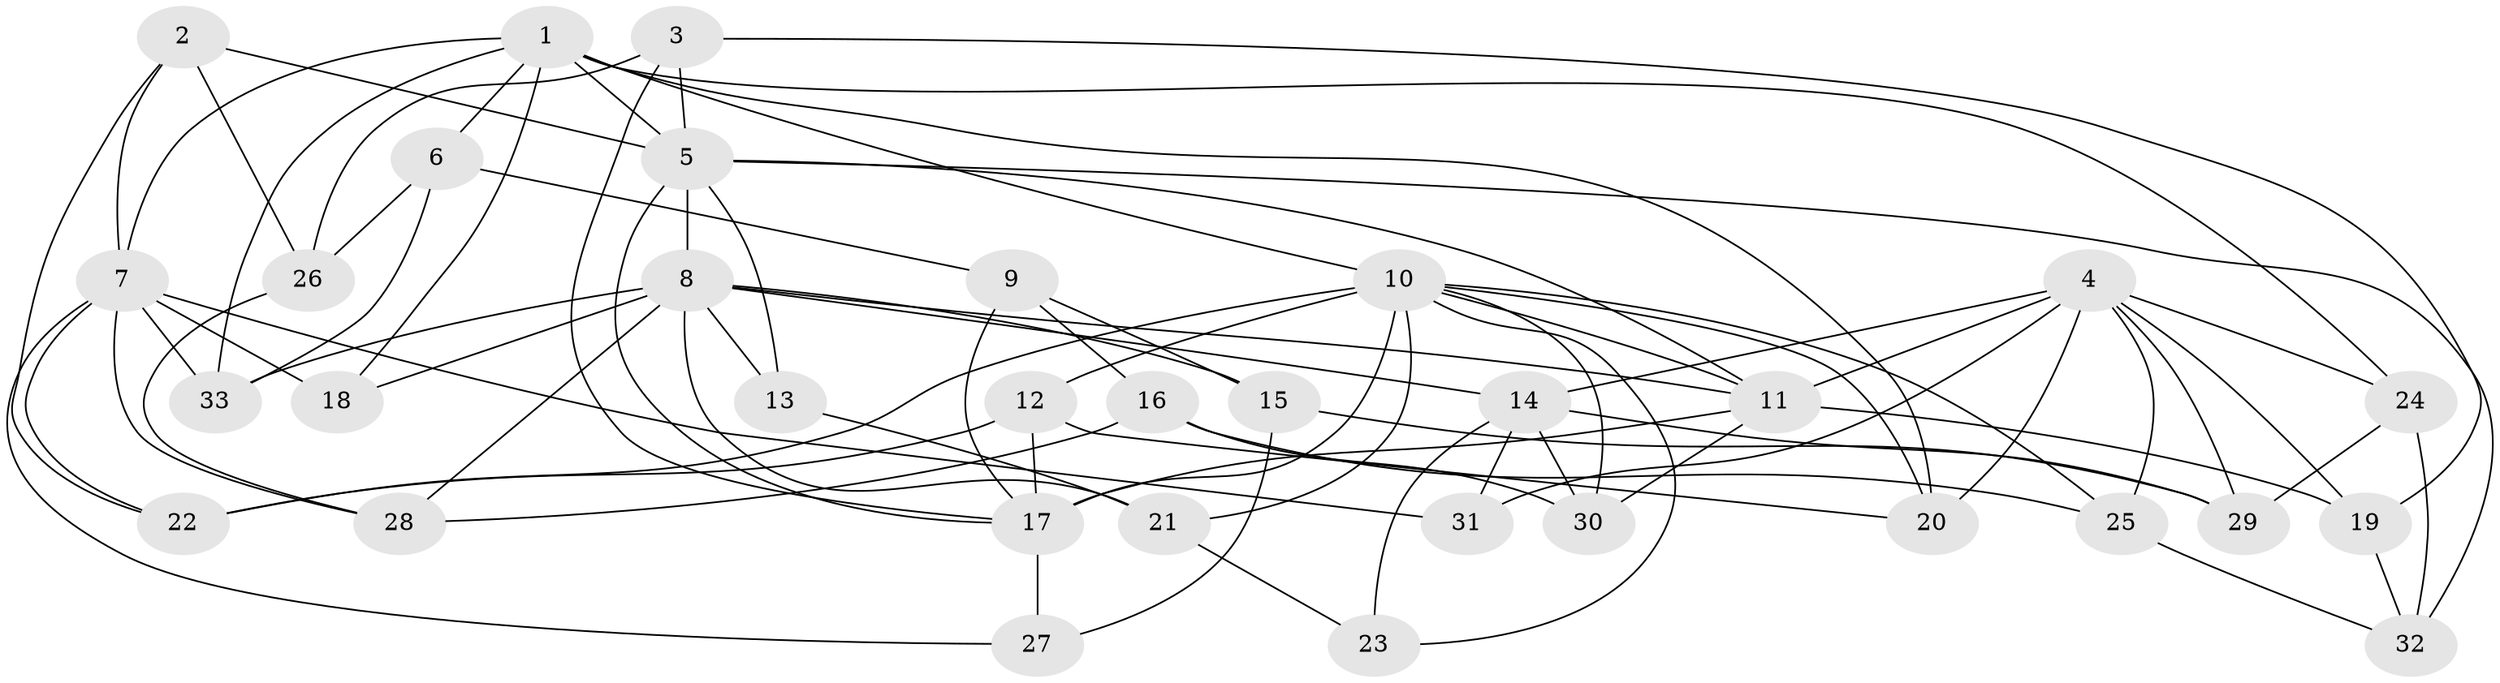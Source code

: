 // original degree distribution, {4: 1.0}
// Generated by graph-tools (version 1.1) at 2025/38/03/09/25 02:38:09]
// undirected, 33 vertices, 81 edges
graph export_dot {
graph [start="1"]
  node [color=gray90,style=filled];
  1;
  2;
  3;
  4;
  5;
  6;
  7;
  8;
  9;
  10;
  11;
  12;
  13;
  14;
  15;
  16;
  17;
  18;
  19;
  20;
  21;
  22;
  23;
  24;
  25;
  26;
  27;
  28;
  29;
  30;
  31;
  32;
  33;
  1 -- 5 [weight=2.0];
  1 -- 6 [weight=1.0];
  1 -- 7 [weight=3.0];
  1 -- 10 [weight=2.0];
  1 -- 18 [weight=1.0];
  1 -- 20 [weight=1.0];
  1 -- 24 [weight=1.0];
  1 -- 33 [weight=1.0];
  2 -- 5 [weight=1.0];
  2 -- 7 [weight=1.0];
  2 -- 22 [weight=1.0];
  2 -- 26 [weight=1.0];
  3 -- 5 [weight=1.0];
  3 -- 17 [weight=1.0];
  3 -- 19 [weight=1.0];
  3 -- 26 [weight=1.0];
  4 -- 11 [weight=2.0];
  4 -- 14 [weight=2.0];
  4 -- 19 [weight=1.0];
  4 -- 20 [weight=1.0];
  4 -- 24 [weight=1.0];
  4 -- 25 [weight=1.0];
  4 -- 29 [weight=1.0];
  4 -- 31 [weight=1.0];
  5 -- 8 [weight=1.0];
  5 -- 11 [weight=2.0];
  5 -- 13 [weight=1.0];
  5 -- 17 [weight=1.0];
  5 -- 32 [weight=1.0];
  6 -- 9 [weight=1.0];
  6 -- 26 [weight=1.0];
  6 -- 33 [weight=1.0];
  7 -- 18 [weight=2.0];
  7 -- 22 [weight=1.0];
  7 -- 27 [weight=1.0];
  7 -- 28 [weight=1.0];
  7 -- 31 [weight=2.0];
  7 -- 33 [weight=1.0];
  8 -- 11 [weight=1.0];
  8 -- 13 [weight=2.0];
  8 -- 14 [weight=1.0];
  8 -- 15 [weight=1.0];
  8 -- 18 [weight=1.0];
  8 -- 21 [weight=1.0];
  8 -- 28 [weight=1.0];
  8 -- 33 [weight=1.0];
  9 -- 15 [weight=1.0];
  9 -- 16 [weight=1.0];
  9 -- 17 [weight=1.0];
  10 -- 11 [weight=1.0];
  10 -- 12 [weight=1.0];
  10 -- 17 [weight=2.0];
  10 -- 20 [weight=1.0];
  10 -- 21 [weight=1.0];
  10 -- 22 [weight=1.0];
  10 -- 23 [weight=1.0];
  10 -- 25 [weight=1.0];
  10 -- 30 [weight=1.0];
  11 -- 17 [weight=2.0];
  11 -- 19 [weight=1.0];
  11 -- 30 [weight=1.0];
  12 -- 17 [weight=1.0];
  12 -- 20 [weight=1.0];
  12 -- 22 [weight=1.0];
  13 -- 21 [weight=1.0];
  14 -- 23 [weight=2.0];
  14 -- 29 [weight=1.0];
  14 -- 30 [weight=1.0];
  14 -- 31 [weight=1.0];
  15 -- 27 [weight=1.0];
  15 -- 29 [weight=1.0];
  16 -- 25 [weight=1.0];
  16 -- 28 [weight=1.0];
  16 -- 30 [weight=1.0];
  17 -- 27 [weight=2.0];
  19 -- 32 [weight=1.0];
  21 -- 23 [weight=1.0];
  24 -- 29 [weight=1.0];
  24 -- 32 [weight=1.0];
  25 -- 32 [weight=1.0];
  26 -- 28 [weight=1.0];
}
